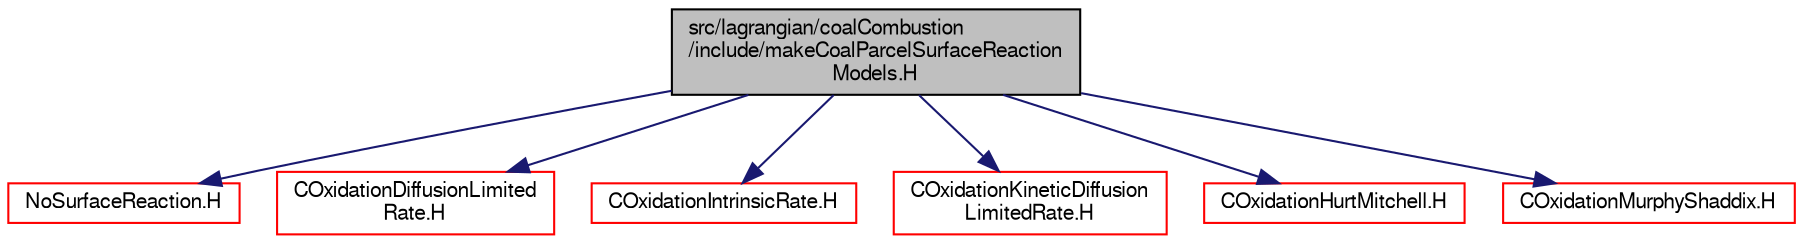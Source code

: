 digraph "src/lagrangian/coalCombustion/include/makeCoalParcelSurfaceReactionModels.H"
{
  bgcolor="transparent";
  edge [fontname="FreeSans",fontsize="10",labelfontname="FreeSans",labelfontsize="10"];
  node [fontname="FreeSans",fontsize="10",shape=record];
  Node0 [label="src/lagrangian/coalCombustion\l/include/makeCoalParcelSurfaceReaction\lModels.H",height=0.2,width=0.4,color="black", fillcolor="grey75", style="filled", fontcolor="black"];
  Node0 -> Node1 [color="midnightblue",fontsize="10",style="solid",fontname="FreeSans"];
  Node1 [label="NoSurfaceReaction.H",height=0.2,width=0.4,color="red",URL="$a06302.html"];
  Node0 -> Node110 [color="midnightblue",fontsize="10",style="solid",fontname="FreeSans"];
  Node110 [label="COxidationDiffusionLimited\lRate.H",height=0.2,width=0.4,color="red",URL="$a04937.html"];
  Node0 -> Node111 [color="midnightblue",fontsize="10",style="solid",fontname="FreeSans"];
  Node111 [label="COxidationIntrinsicRate.H",height=0.2,width=0.4,color="red",URL="$a04949.html"];
  Node0 -> Node112 [color="midnightblue",fontsize="10",style="solid",fontname="FreeSans"];
  Node112 [label="COxidationKineticDiffusion\lLimitedRate.H",height=0.2,width=0.4,color="red",URL="$a04955.html"];
  Node0 -> Node113 [color="midnightblue",fontsize="10",style="solid",fontname="FreeSans"];
  Node113 [label="COxidationHurtMitchell.H",height=0.2,width=0.4,color="red",URL="$a04943.html"];
  Node0 -> Node114 [color="midnightblue",fontsize="10",style="solid",fontname="FreeSans"];
  Node114 [label="COxidationMurphyShaddix.H",height=0.2,width=0.4,color="red",URL="$a04961.html"];
}
